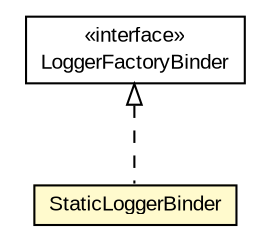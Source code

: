 #!/usr/local/bin/dot
#
# Class diagram 
# Generated by UMLGraph version 5.1 (http://www.umlgraph.org/)
#

digraph G {
	edge [fontname="arial",fontsize=10,labelfontname="arial",labelfontsize=10];
	node [fontname="arial",fontsize=10,shape=plaintext];
	nodesep=0.25;
	ranksep=0.5;
	// org.slf4j.impl.StaticLoggerBinder
	c23641 [label=<<table title="org.slf4j.impl.StaticLoggerBinder" border="0" cellborder="1" cellspacing="0" cellpadding="2" port="p" bgcolor="lemonChiffon" href="./StaticLoggerBinder.html">
		<tr><td><table border="0" cellspacing="0" cellpadding="1">
<tr><td align="center" balign="center"> StaticLoggerBinder </td></tr>
		</table></td></tr>
		</table>>, fontname="arial", fontcolor="black", fontsize=10.0];
	//org.slf4j.impl.StaticLoggerBinder implements org.slf4j.spi.LoggerFactoryBinder
	c23647:p -> c23641:p [dir=back,arrowtail=empty,style=dashed];
	// org.slf4j.spi.LoggerFactoryBinder
	c23647 [label=<<table title="org.slf4j.spi.LoggerFactoryBinder" border="0" cellborder="1" cellspacing="0" cellpadding="2" port="p">
		<tr><td><table border="0" cellspacing="0" cellpadding="1">
<tr><td align="center" balign="center"> &#171;interface&#187; </td></tr>
<tr><td align="center" balign="center"> LoggerFactoryBinder </td></tr>
		</table></td></tr>
		</table>>, fontname="arial", fontcolor="black", fontsize=10.0];
}

